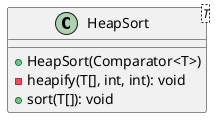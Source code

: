 @startuml

    class HeapSort<T> {
        +HeapSort(Comparator<T>)
        -heapify(T[], int, int): void
        +sort(T[]): void
    }

@enduml
